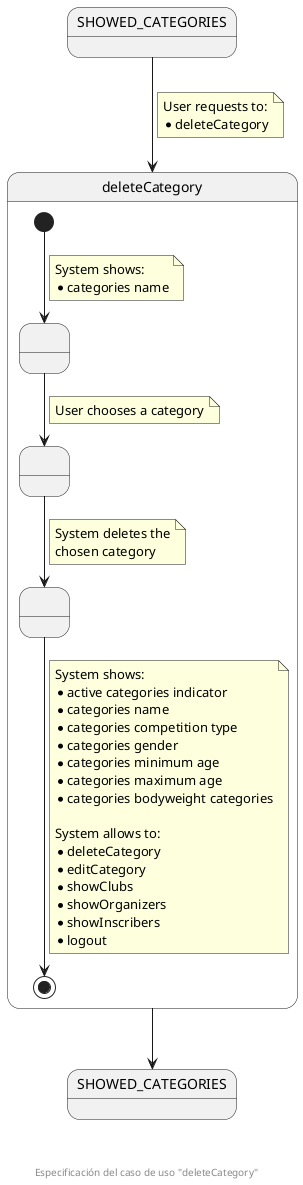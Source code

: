 @startuml
state SHOWED_CATEGORIES

state deleteCategory {
  state " " as SHOWED_CATEGORIES_TO_BE_DELETED
  state " " as CHOSEN_CATEGORY
  state " " as CATEGORY_DELETED

  [*] --> SHOWED_CATEGORIES_TO_BE_DELETED
  note on link
    System shows:
    * categories name
  end note
  
  SHOWED_CATEGORIES_TO_BE_DELETED --> CHOSEN_CATEGORY
  note on link
    User chooses a category
  end note

  CHOSEN_CATEGORY --> CATEGORY_DELETED
  note on link
    System deletes the
    chosen category
  end note

  CATEGORY_DELETED --> [*]
  note on link
    System shows:
    * active categories indicator
    * categories name
    * categories competition type
    * categories gender
    * categories minimum age
    * categories maximum age
    * categories bodyweight categories

    System allows to:
    * deleteCategory
    * editCategory
    * showClubs
    * showOrganizers
    * showInscribers
    * logout
  end note
}

state "SHOWED_CATEGORIES" as SHOWED_CATEGORIES_F

SHOWED_CATEGORIES --> deleteCategory
note on link
  User requests to:
  * deleteCategory
end note

deleteCategory --> SHOWED_CATEGORIES_F

footer \n\n\n Especificación del caso de uso "deleteCategory"
@enduml
